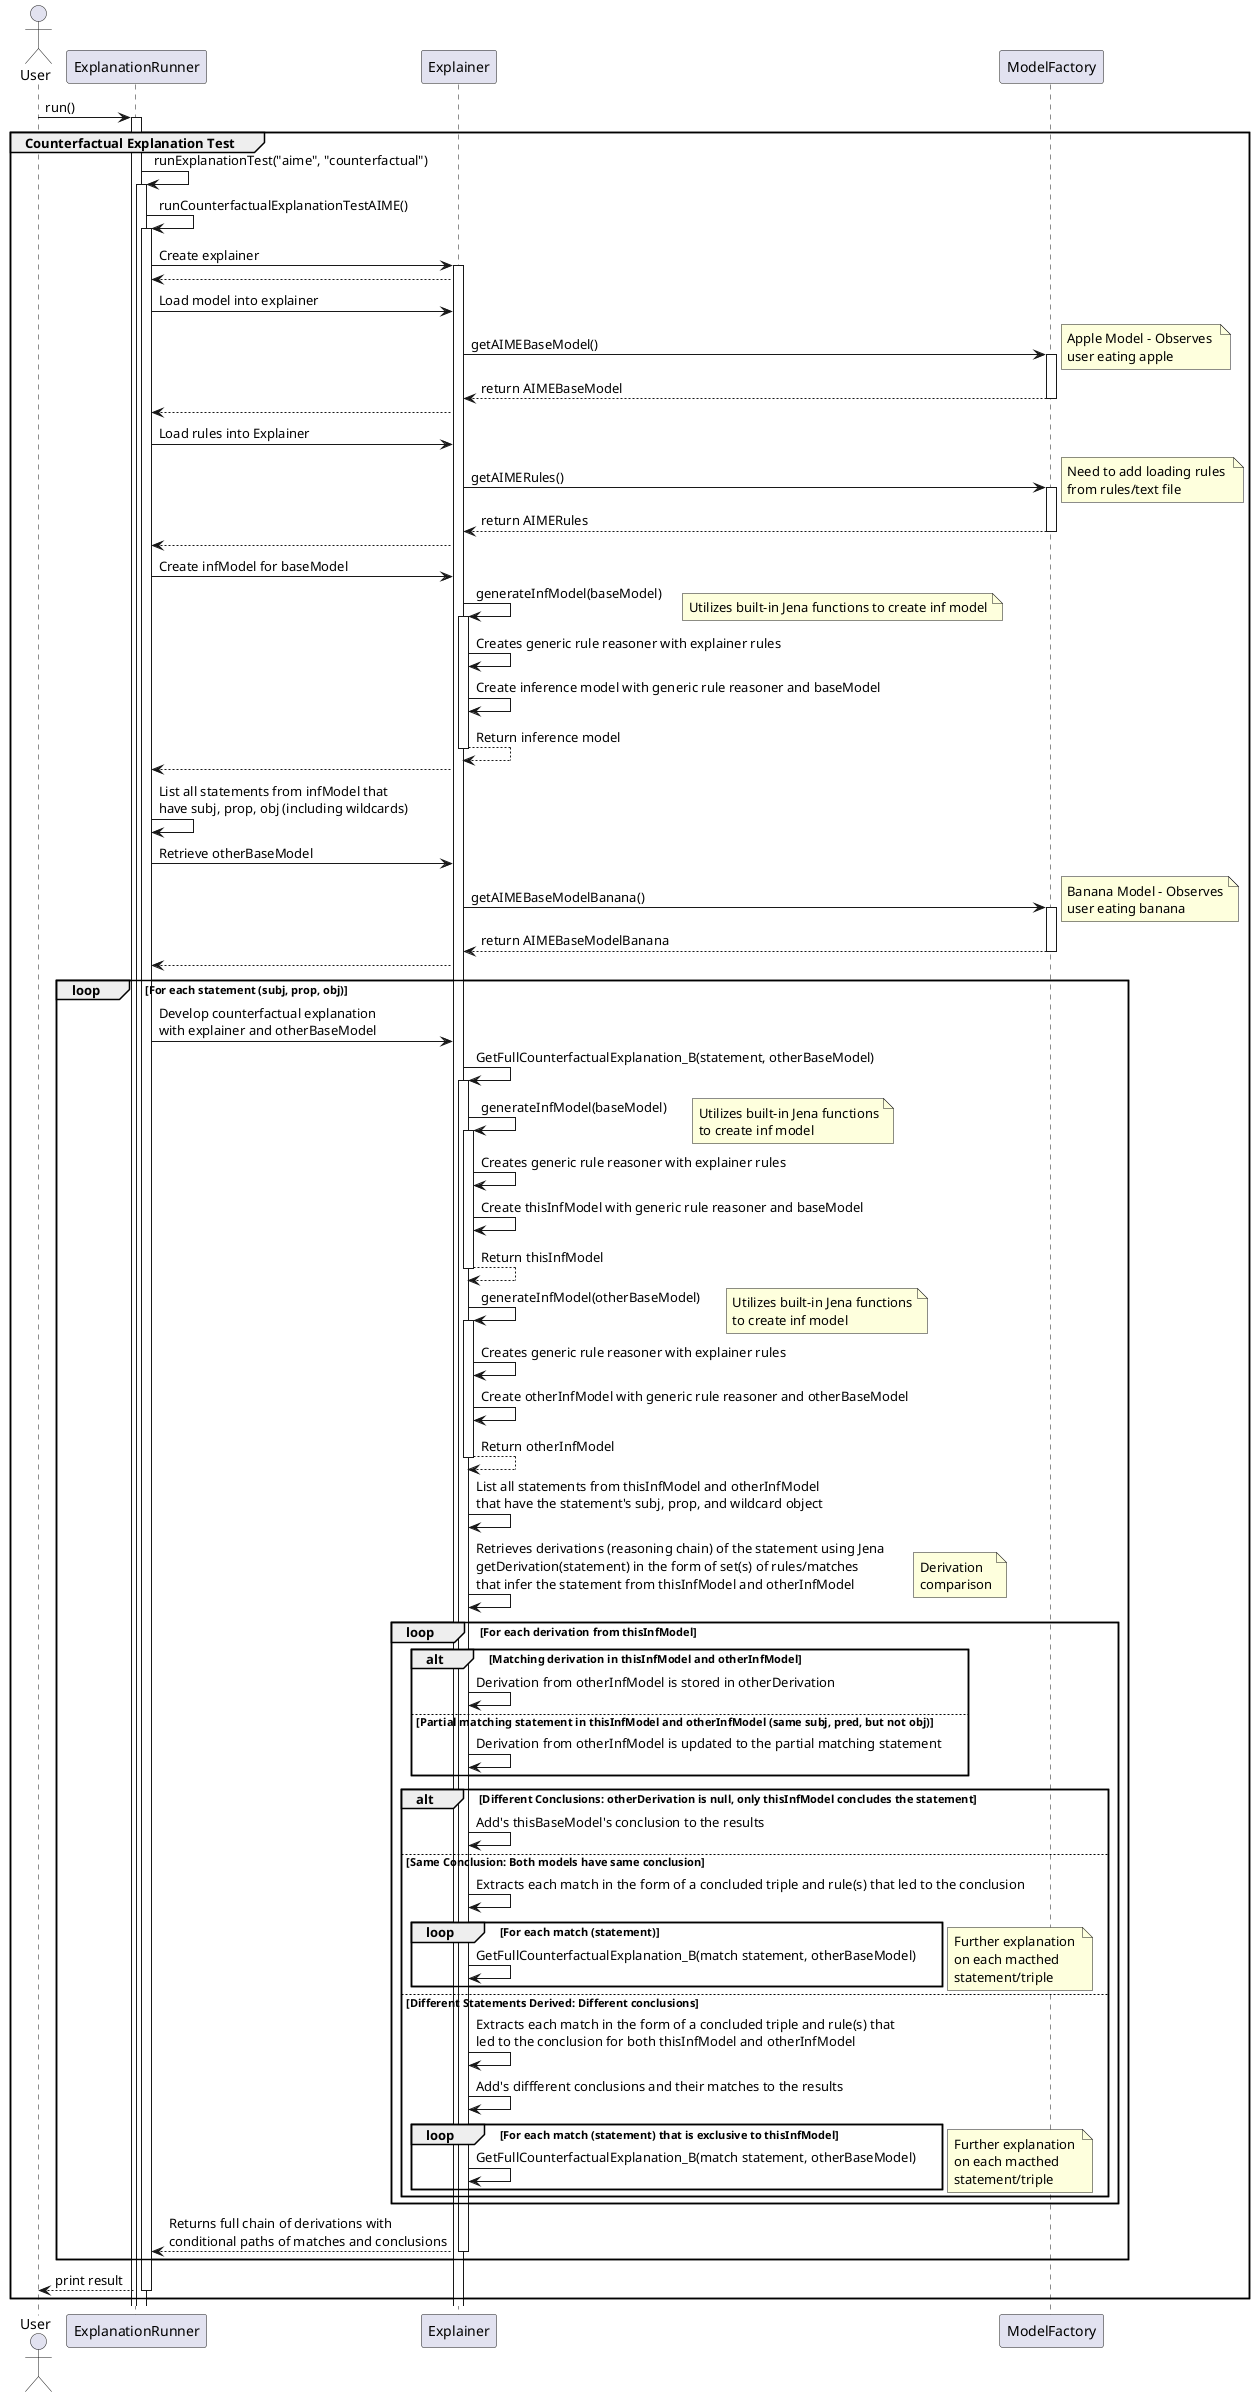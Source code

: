@startuml Counterfactual Explanation Test

actor User
participant "ExplanationRunner" as ER
participant "Explainer" as E
participant "ModelFactory" as MF

User -> ER: run()

group Counterfactual Explanation Test
    
    activate ER

    ER -> ER: runExplanationTest("aime", "counterfactual")

    activate ER

    ER -> ER: runCounterfactualExplanationTestAIME()

    activate ER

    ER -> E: Create explainer
    activate E
    E --> ER

    ER -> E: Load model into explainer
    
    E -> MF: getAIMEBaseModel()
    activate MF
    note right
      Apple Model - Observes 
      user eating apple
    end note
    E <-- MF: return AIMEBaseModel
    deactivate MF
    
    E --> ER
    ER -> E: Load rules into Explainer
    
    E -> MF: getAIMERules()
    activate MF
    note right
      Need to add loading rules 
      from rules/text file
    end note
    E <-- MF: return AIMERules
    deactivate MF
    
    E --> ER
    
    ER -> E: Create infModel for baseModel
    
    E -> E: generateInfModel(baseModel)
    note right
      Utilizes built-in Jena functions to create inf model
    end note
    activate E
    
    E -> E: Creates generic rule reasoner with explainer rules

    E -> E: Create inference model with generic rule reasoner and baseModel
    
    E --> E: Return inference model
    deactivate E
    
    E --> ER
        
    ER -> ER: List all statements from infModel that \nhave subj, prop, obj (including wildcards)
    
    ER -> E: Retrieve otherBaseModel
    
    E -> MF: getAIMEBaseModelBanana()
    activate MF
    note right
      Banana Model - Observes
      user eating banana
    end note
    E <-- MF: return AIMEBaseModelBanana
    deactivate MF
    
    E --> ER
    
    loop For each statement (subj, prop, obj)
        ER -> E: Develop counterfactual explanation \nwith explainer and otherBaseModel
        E -> E: GetFullCounterfactualExplanation_B(statement, otherBaseModel)
      activate E
        E -> E: generateInfModel(baseModel)
        note right
          Utilizes built-in Jena functions
          to create inf model
        end note
        activate E
        
        E -> E: Creates generic rule reasoner with explainer rules
    
        E -> E: Create thisInfModel with generic rule reasoner and baseModel
        
        E --> E: Return thisInfModel
        deactivate E
        
        E -> E: generateInfModel(otherBaseModel)
        note right
          Utilizes built-in Jena functions
          to create inf model
        end note
        activate E
        
        E -> E: Creates generic rule reasoner with explainer rules
    
        E -> E: Create otherInfModel with generic rule reasoner and otherBaseModel
        
        E --> E: Return otherInfModel
        deactivate E
        
        E -> E: List all statements from thisInfModel and otherInfModel \nthat have the statement's subj, prop, and wildcard object

        E -> E: Retrieves derivations (reasoning chain) of the statement using Jena \ngetDerivation(statement) in the form of set(s) of rules/matches \nthat infer the statement from thisInfModel and otherInfModel

        loop For each derivation from thisInfModel
        
          note right
            Derivation 
            comparison
          end note
        
          alt Matching derivation in thisInfModel and otherInfModel
              E -> E: Derivation from otherInfModel is stored in otherDerivation
          else Partial matching statement in thisInfModel and otherInfModel (same subj, pred, but not obj)
              E -> E: Derivation from otherInfModel is updated to the partial matching statement
          end
          
          alt Different Conclusions: otherDerivation is null, only thisInfModel concludes the statement
              E -> E: Add's thisBaseModel's conclusion to the results
          else Same Conclusion: Both models have same conclusion
              E -> E: Extracts each match in the form of a concluded triple and rule(s) that led to the conclusion
              loop For each match (statement)
                E -> E: GetFullCounterfactualExplanation_B(match statement, otherBaseModel)
              end loop
              note right
                Further explanation 
                on each macthed 
                statement/triple
              end note
          else Different Statements Derived: Different conclusions
              E -> E: Extracts each match in the form of a concluded triple and rule(s) that \nled to the conclusion for both thisInfModel and otherInfModel
              E -> E: Add's diffferent conclusions and their matches to the results
              loop For each match (statement) that is exclusive to thisInfModel
                E -> E: GetFullCounterfactualExplanation_B(match statement, otherBaseModel)
              end loop
              note right
                Further explanation 
                on each macthed 
                statement/triple
              end note
          end
          
        end loop
        
        E --> ER: Returns full chain of derivations with \nconditional paths of matches and conclusions
        
      deactivate E
    end loop
        
    ER --> User: print result
    deactivate ER

end group

@enduml